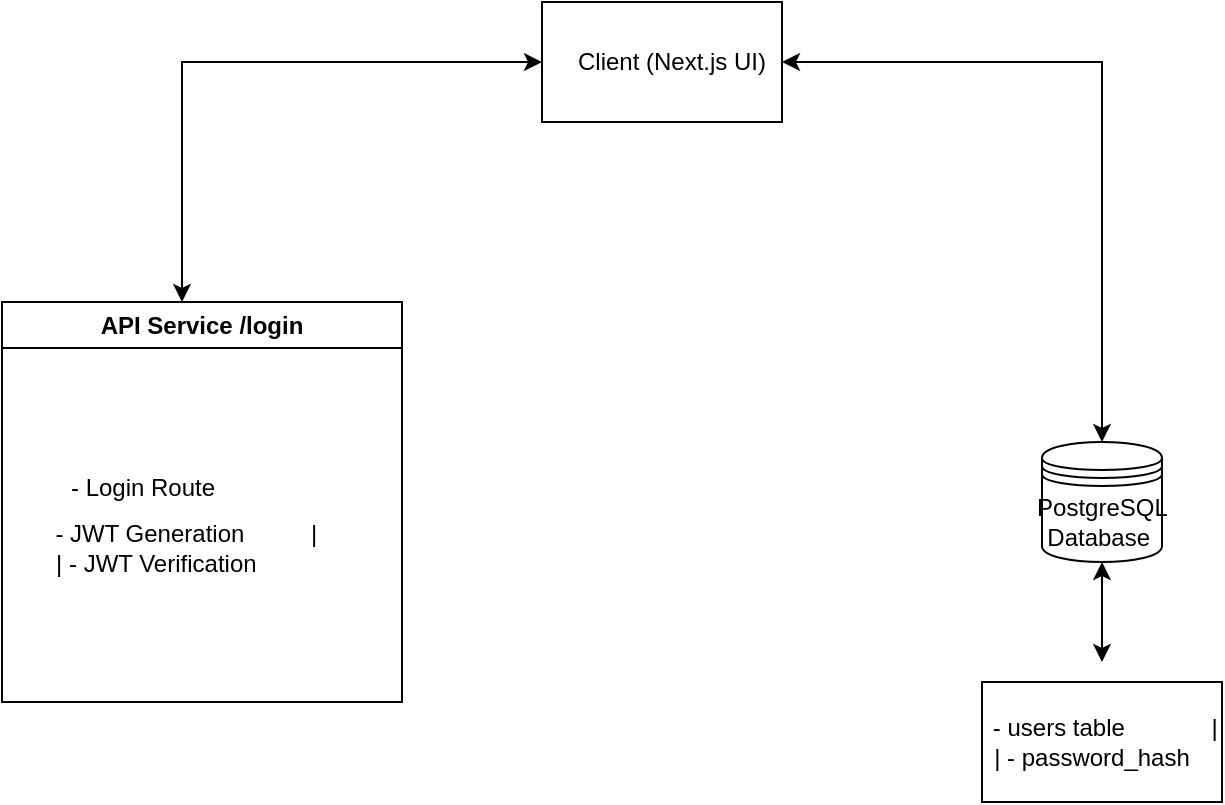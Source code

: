 <mxfile version="28.0.7">
  <diagram name="Page-1" id="efa7a0a1-bf9b-a30e-e6df-94a7791c09e9">
    <mxGraphModel dx="1234" dy="790" grid="1" gridSize="10" guides="1" tooltips="1" connect="1" arrows="1" fold="1" page="1" pageScale="1" pageWidth="826" pageHeight="1169" background="none" math="0" shadow="0">
      <root>
        <mxCell id="0" />
        <mxCell id="1" parent="0" />
        <mxCell id="Vz5BlLueOCuVy9CKaLH6-116" value="&amp;nbsp; &amp;nbsp; Client (Next.js UI)&amp;nbsp;" style="rounded=0;whiteSpace=wrap;html=1;" vertex="1" parent="1">
          <mxGeometry x="390" y="430" width="120" height="60" as="geometry" />
        </mxCell>
        <mxCell id="Vz5BlLueOCuVy9CKaLH6-117" value="PostgreSQL Database&amp;nbsp;" style="shape=datastore;whiteSpace=wrap;html=1;" vertex="1" parent="1">
          <mxGeometry x="640" y="650" width="60" height="60" as="geometry" />
        </mxCell>
        <mxCell id="Vz5BlLueOCuVy9CKaLH6-119" value="API Service /login" style="swimlane;whiteSpace=wrap;html=1;" vertex="1" parent="1">
          <mxGeometry x="120" y="580" width="200" height="200" as="geometry" />
        </mxCell>
        <mxCell id="Vz5BlLueOCuVy9CKaLH6-121" value="&lt;div&gt;&amp;nbsp;- JWT Generation&amp;nbsp; &amp;nbsp; &amp;nbsp; &amp;nbsp; &amp;nbsp; |&lt;/div&gt;&lt;div&gt;| - JWT Verification&amp;nbsp; &amp;nbsp; &amp;nbsp; &amp;nbsp;&amp;nbsp;&lt;/div&gt;" style="text;html=1;align=center;verticalAlign=middle;resizable=0;points=[];autosize=1;strokeColor=none;fillColor=none;" vertex="1" parent="Vz5BlLueOCuVy9CKaLH6-119">
          <mxGeometry x="10" y="103" width="160" height="40" as="geometry" />
        </mxCell>
        <mxCell id="Vz5BlLueOCuVy9CKaLH6-120" value="- Login Route" style="text;html=1;align=center;verticalAlign=middle;resizable=0;points=[];autosize=1;strokeColor=none;fillColor=none;" vertex="1" parent="1">
          <mxGeometry x="140" y="658" width="100" height="30" as="geometry" />
        </mxCell>
        <mxCell id="Vz5BlLueOCuVy9CKaLH6-122" value="&lt;div&gt;&amp;nbsp;- users table&amp;nbsp; &amp;nbsp; &amp;nbsp; &amp;nbsp; &amp;nbsp; &amp;nbsp; &amp;nbsp;|&lt;/div&gt;&lt;div&gt;| - password_hash&amp;nbsp; &amp;nbsp;&lt;/div&gt;" style="rounded=0;whiteSpace=wrap;html=1;" vertex="1" parent="1">
          <mxGeometry x="610" y="770" width="120" height="60" as="geometry" />
        </mxCell>
        <mxCell id="Vz5BlLueOCuVy9CKaLH6-123" value="" style="endArrow=classic;startArrow=classic;html=1;rounded=0;entryX=0;entryY=0.5;entryDx=0;entryDy=0;" edge="1" parent="1" target="Vz5BlLueOCuVy9CKaLH6-116">
          <mxGeometry width="50" height="50" relative="1" as="geometry">
            <mxPoint x="210" y="580" as="sourcePoint" />
            <mxPoint x="210" y="460" as="targetPoint" />
            <Array as="points">
              <mxPoint x="210" y="460" />
            </Array>
          </mxGeometry>
        </mxCell>
        <mxCell id="Vz5BlLueOCuVy9CKaLH6-124" value="" style="endArrow=classic;startArrow=classic;html=1;rounded=0;entryX=0.5;entryY=0;entryDx=0;entryDy=0;" edge="1" parent="1" target="Vz5BlLueOCuVy9CKaLH6-117">
          <mxGeometry width="50" height="50" relative="1" as="geometry">
            <mxPoint x="510" y="460" as="sourcePoint" />
            <mxPoint x="560" y="410" as="targetPoint" />
            <Array as="points">
              <mxPoint x="670" y="460" />
            </Array>
          </mxGeometry>
        </mxCell>
        <mxCell id="Vz5BlLueOCuVy9CKaLH6-125" value="" style="endArrow=classic;startArrow=classic;html=1;rounded=0;" edge="1" parent="1">
          <mxGeometry width="50" height="50" relative="1" as="geometry">
            <mxPoint x="670" y="760" as="sourcePoint" />
            <mxPoint x="670" y="710" as="targetPoint" />
          </mxGeometry>
        </mxCell>
      </root>
    </mxGraphModel>
  </diagram>
</mxfile>
